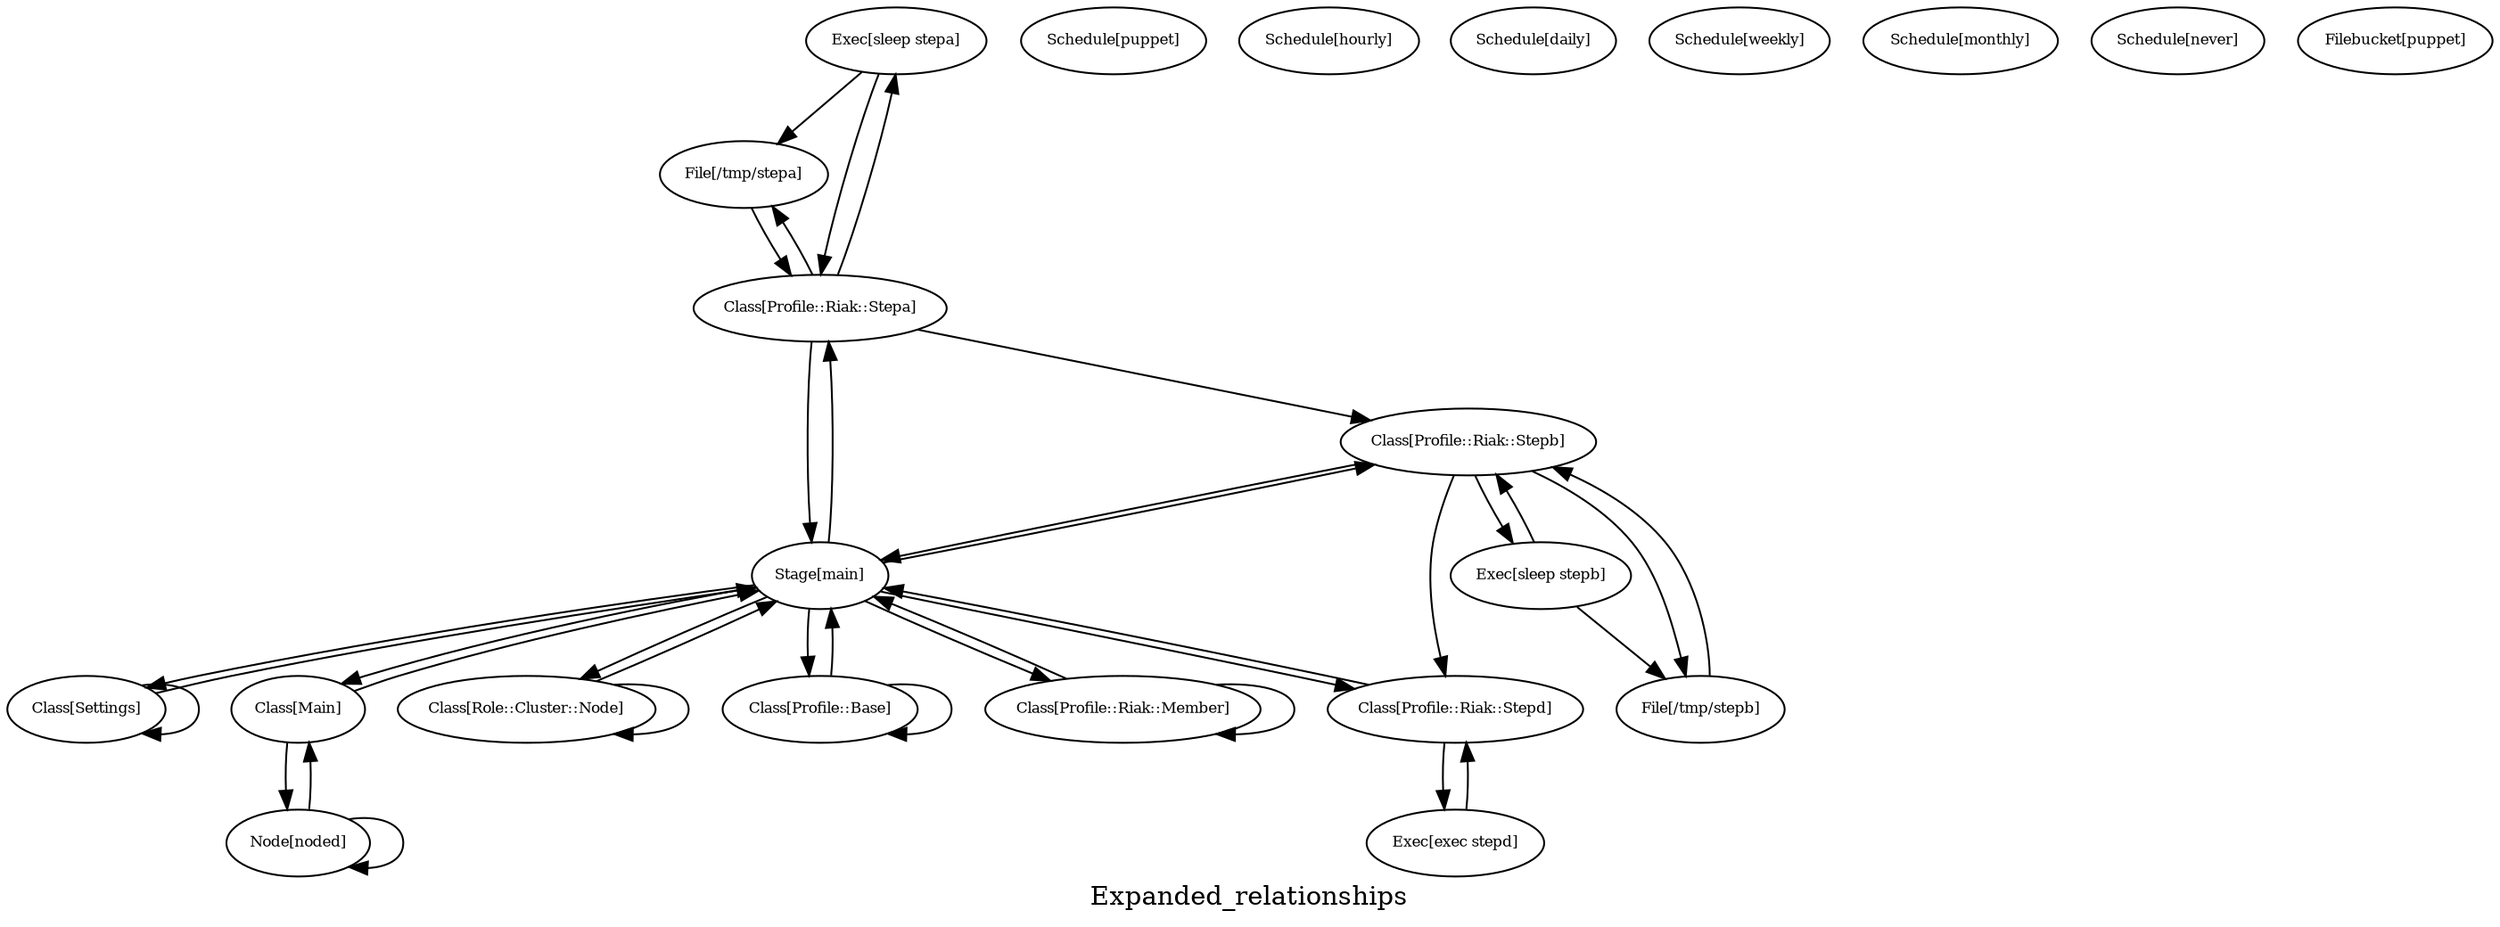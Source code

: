 digraph Expanded_relationships {
    label = "Expanded_relationships"
    "Exec[sleep stepa]" [
        fontsize = 8,
        label = "Exec[sleep stepa]"
    ]

    "File[/tmp/stepa]" [
        fontsize = 8,
        label = "File[/tmp/stepa]"
    ]

    "Exec[sleep stepb]" [
        fontsize = 8,
        label = "Exec[sleep stepb]"
    ]

    "File[/tmp/stepb]" [
        fontsize = 8,
        label = "File[/tmp/stepb]"
    ]

    "Exec[exec stepd]" [
        fontsize = 8,
        label = "Exec[exec stepd]"
    ]

    "Schedule[puppet]" [
        fontsize = 8,
        label = "Schedule[puppet]"
    ]

    "Schedule[hourly]" [
        fontsize = 8,
        label = "Schedule[hourly]"
    ]

    "Schedule[daily]" [
        fontsize = 8,
        label = "Schedule[daily]"
    ]

    "Schedule[weekly]" [
        fontsize = 8,
        label = "Schedule[weekly]"
    ]

    "Schedule[monthly]" [
        fontsize = 8,
        label = "Schedule[monthly]"
    ]

    "Schedule[never]" [
        fontsize = 8,
        label = "Schedule[never]"
    ]

    "Filebucket[puppet]" [
        fontsize = 8,
        label = "Filebucket[puppet]"
    ]

    "Stage[main]" [
        fontsize = 8,
        label = "Stage[main]"
    ]

    "Class[Settings]" [
        fontsize = 8,
        label = "Class[Settings]"
    ]

    "Class[Settings]" [
        fontsize = 8,
        label = "Class[Settings]"
    ]

    "Stage[main]" [
        fontsize = 8,
        label = "Stage[main]"
    ]

    "Class[Main]" [
        fontsize = 8,
        label = "Class[Main]"
    ]

    "Class[Main]" [
        fontsize = 8,
        label = "Class[Main]"
    ]

    "Class[Role::Cluster::Node]" [
        fontsize = 8,
        label = "Class[Role::Cluster::Node]"
    ]

    "Class[Role::Cluster::Node]" [
        fontsize = 8,
        label = "Class[Role::Cluster::Node]"
    ]

    "Class[Profile::Base]" [
        fontsize = 8,
        label = "Class[Profile::Base]"
    ]

    "Class[Profile::Base]" [
        fontsize = 8,
        label = "Class[Profile::Base]"
    ]

    "Class[Profile::Riak::Member]" [
        fontsize = 8,
        label = "Class[Profile::Riak::Member]"
    ]

    "Class[Profile::Riak::Member]" [
        fontsize = 8,
        label = "Class[Profile::Riak::Member]"
    ]

    "Class[Profile::Riak::Stepa]" [
        fontsize = 8,
        label = "Class[Profile::Riak::Stepa]"
    ]

    "Class[Profile::Riak::Stepa]" [
        fontsize = 8,
        label = "Class[Profile::Riak::Stepa]"
    ]

    "Class[Profile::Riak::Stepb]" [
        fontsize = 8,
        label = "Class[Profile::Riak::Stepb]"
    ]

    "Class[Profile::Riak::Stepb]" [
        fontsize = 8,
        label = "Class[Profile::Riak::Stepb]"
    ]

    "Class[Profile::Riak::Stepd]" [
        fontsize = 8,
        label = "Class[Profile::Riak::Stepd]"
    ]

    "Class[Profile::Riak::Stepd]" [
        fontsize = 8,
        label = "Class[Profile::Riak::Stepd]"
    ]

    "Node[noded]" [
        fontsize = 8,
        label = "Node[noded]"
    ]

    "Node[noded]" [
        fontsize = 8,
        label = "Node[noded]"
    ]

    "Class[Profile::Riak::Stepa]" -> "Exec[sleep stepa]" [
        fontsize = 8
    ]

    "Exec[sleep stepa]" -> "File[/tmp/stepa]" [
        fontsize = 8
    ]

    "Class[Profile::Riak::Stepa]" -> "File[/tmp/stepa]" [
        fontsize = 8
    ]

    "Class[Profile::Riak::Stepb]" -> "Exec[sleep stepb]" [
        fontsize = 8
    ]

    "Exec[sleep stepb]" -> "File[/tmp/stepb]" [
        fontsize = 8
    ]

    "Class[Profile::Riak::Stepb]" -> "File[/tmp/stepb]" [
        fontsize = 8
    ]

    "Class[Profile::Riak::Stepd]" -> "Exec[exec stepd]" [
        fontsize = 8
    ]

    "Stage[main]" -> "Class[Settings]" [
        fontsize = 8
    ]

    "Class[Settings]" -> "Class[Settings]" [
        fontsize = 8
    ]

    "Class[Settings]" -> "Stage[main]" [
        fontsize = 8
    ]

    "Class[Main]" -> "Stage[main]" [
        fontsize = 8
    ]

    "Class[Role::Cluster::Node]" -> "Stage[main]" [
        fontsize = 8
    ]

    "Class[Profile::Base]" -> "Stage[main]" [
        fontsize = 8
    ]

    "Class[Profile::Riak::Member]" -> "Stage[main]" [
        fontsize = 8
    ]

    "Class[Profile::Riak::Stepa]" -> "Stage[main]" [
        fontsize = 8
    ]

    "Class[Profile::Riak::Stepb]" -> "Stage[main]" [
        fontsize = 8
    ]

    "Class[Profile::Riak::Stepd]" -> "Stage[main]" [
        fontsize = 8
    ]

    "Stage[main]" -> "Class[Main]" [
        fontsize = 8
    ]

    "Node[noded]" -> "Class[Main]" [
        fontsize = 8
    ]

    "Stage[main]" -> "Class[Role::Cluster::Node]" [
        fontsize = 8
    ]

    "Class[Role::Cluster::Node]" -> "Class[Role::Cluster::Node]" [
        fontsize = 8
    ]

    "Stage[main]" -> "Class[Profile::Base]" [
        fontsize = 8
    ]

    "Class[Profile::Base]" -> "Class[Profile::Base]" [
        fontsize = 8
    ]

    "Stage[main]" -> "Class[Profile::Riak::Member]" [
        fontsize = 8
    ]

    "Class[Profile::Riak::Member]" -> "Class[Profile::Riak::Member]" [
        fontsize = 8
    ]

    "Stage[main]" -> "Class[Profile::Riak::Stepa]" [
        fontsize = 8
    ]

    "Exec[sleep stepa]" -> "Class[Profile::Riak::Stepa]" [
        fontsize = 8
    ]

    "File[/tmp/stepa]" -> "Class[Profile::Riak::Stepa]" [
        fontsize = 8
    ]

    "Stage[main]" -> "Class[Profile::Riak::Stepb]" [
        fontsize = 8
    ]

    "Class[Profile::Riak::Stepa]" -> "Class[Profile::Riak::Stepb]" [
        fontsize = 8
    ]

    "Exec[sleep stepb]" -> "Class[Profile::Riak::Stepb]" [
        fontsize = 8
    ]

    "File[/tmp/stepb]" -> "Class[Profile::Riak::Stepb]" [
        fontsize = 8
    ]

    "Stage[main]" -> "Class[Profile::Riak::Stepd]" [
        fontsize = 8
    ]

    "Class[Profile::Riak::Stepb]" -> "Class[Profile::Riak::Stepd]" [
        fontsize = 8
    ]

    "Exec[exec stepd]" -> "Class[Profile::Riak::Stepd]" [
        fontsize = 8
    ]

    "Class[Main]" -> "Node[noded]" [
        fontsize = 8
    ]

    "Node[noded]" -> "Node[noded]" [
        fontsize = 8
    ]

}
